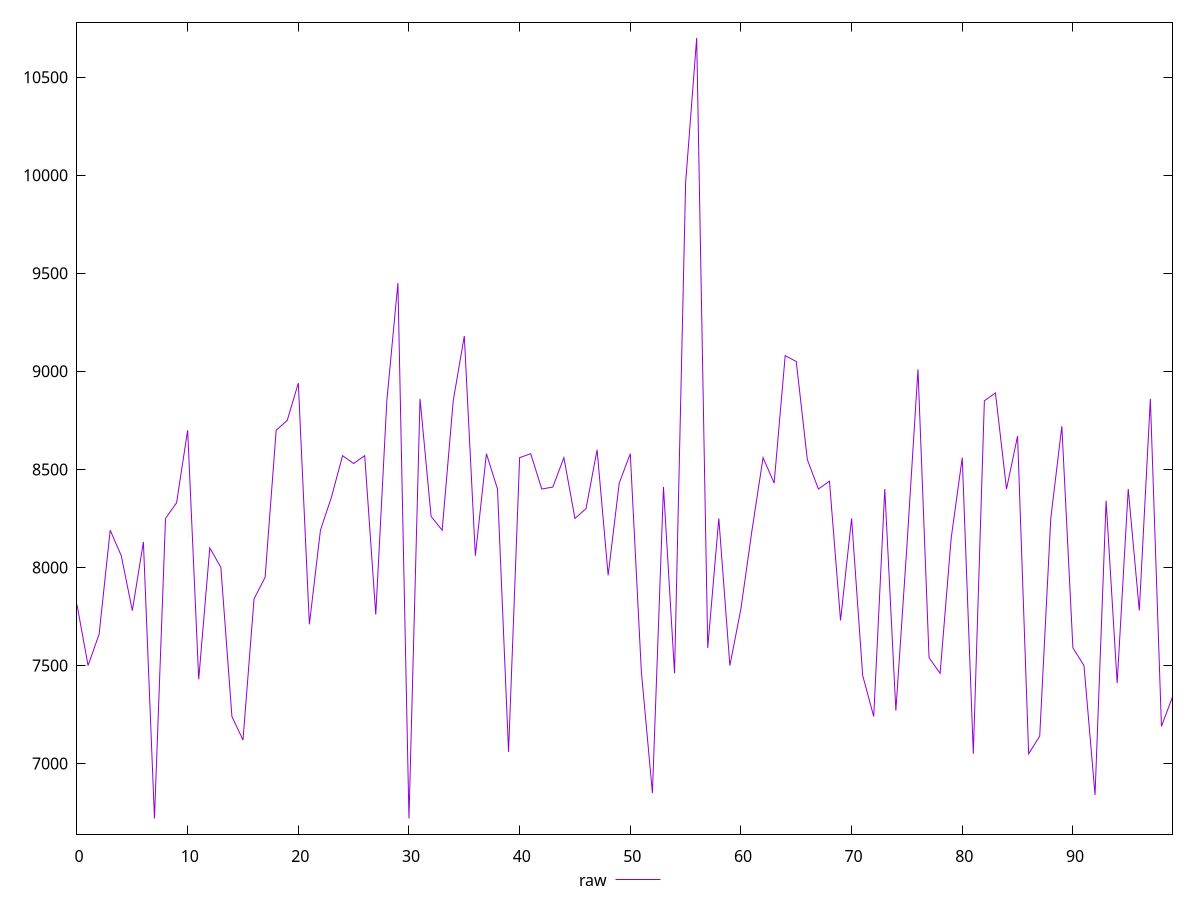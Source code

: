 reset

$raw <<EOF
0 7810
1 7500
2 7660
3 8190
4 8060
5 7780
6 8130
7 6720
8 8250
9 8330
10 8700
11 7430
12 8100
13 8000
14 7240
15 7120
16 7840
17 7950
18 8700
19 8750
20 8940
21 7710
22 8190
23 8360
24 8570
25 8530
26 8570
27 7760
28 8850
29 9450
30 6720
31 8860
32 8260
33 8190
34 8850
35 9180
36 8060
37 8580
38 8400
39 7060
40 8560
41 8580
42 8400
43 8410
44 8560
45 8250
46 8300
47 8600
48 7960
49 8430
50 8580
51 7470
52 6850
53 8410
54 7460
55 9960
56 10700
57 7590
58 8250
59 7500
60 7790
61 8190
62 8560
63 8430
64 9080
65 9050
66 8550
67 8400
68 8440
69 7730
70 8250
71 7450
72 7240
73 8400
74 7270
75 8110
76 9010
77 7540
78 7460
79 8150
80 8560
81 7050
82 8850
83 8890
84 8400
85 8670
86 7050
87 7140
88 8250
89 8720
90 7590
91 7500
92 6840
93 8340
94 7410
95 8400
96 7780
97 8860
98 7190
99 7340
EOF

set key outside below
set xrange [0:99]
set yrange [6640.4:10779.6]
set trange [6640.4:10779.6]
set terminal svg size 640, 500 enhanced background rgb 'white'
set output "reports/report_00027_2021-02-24T12-40-31.850Z/uses-text-compression/samples/astro/raw/values.svg"

plot $raw title "raw" with line

reset
